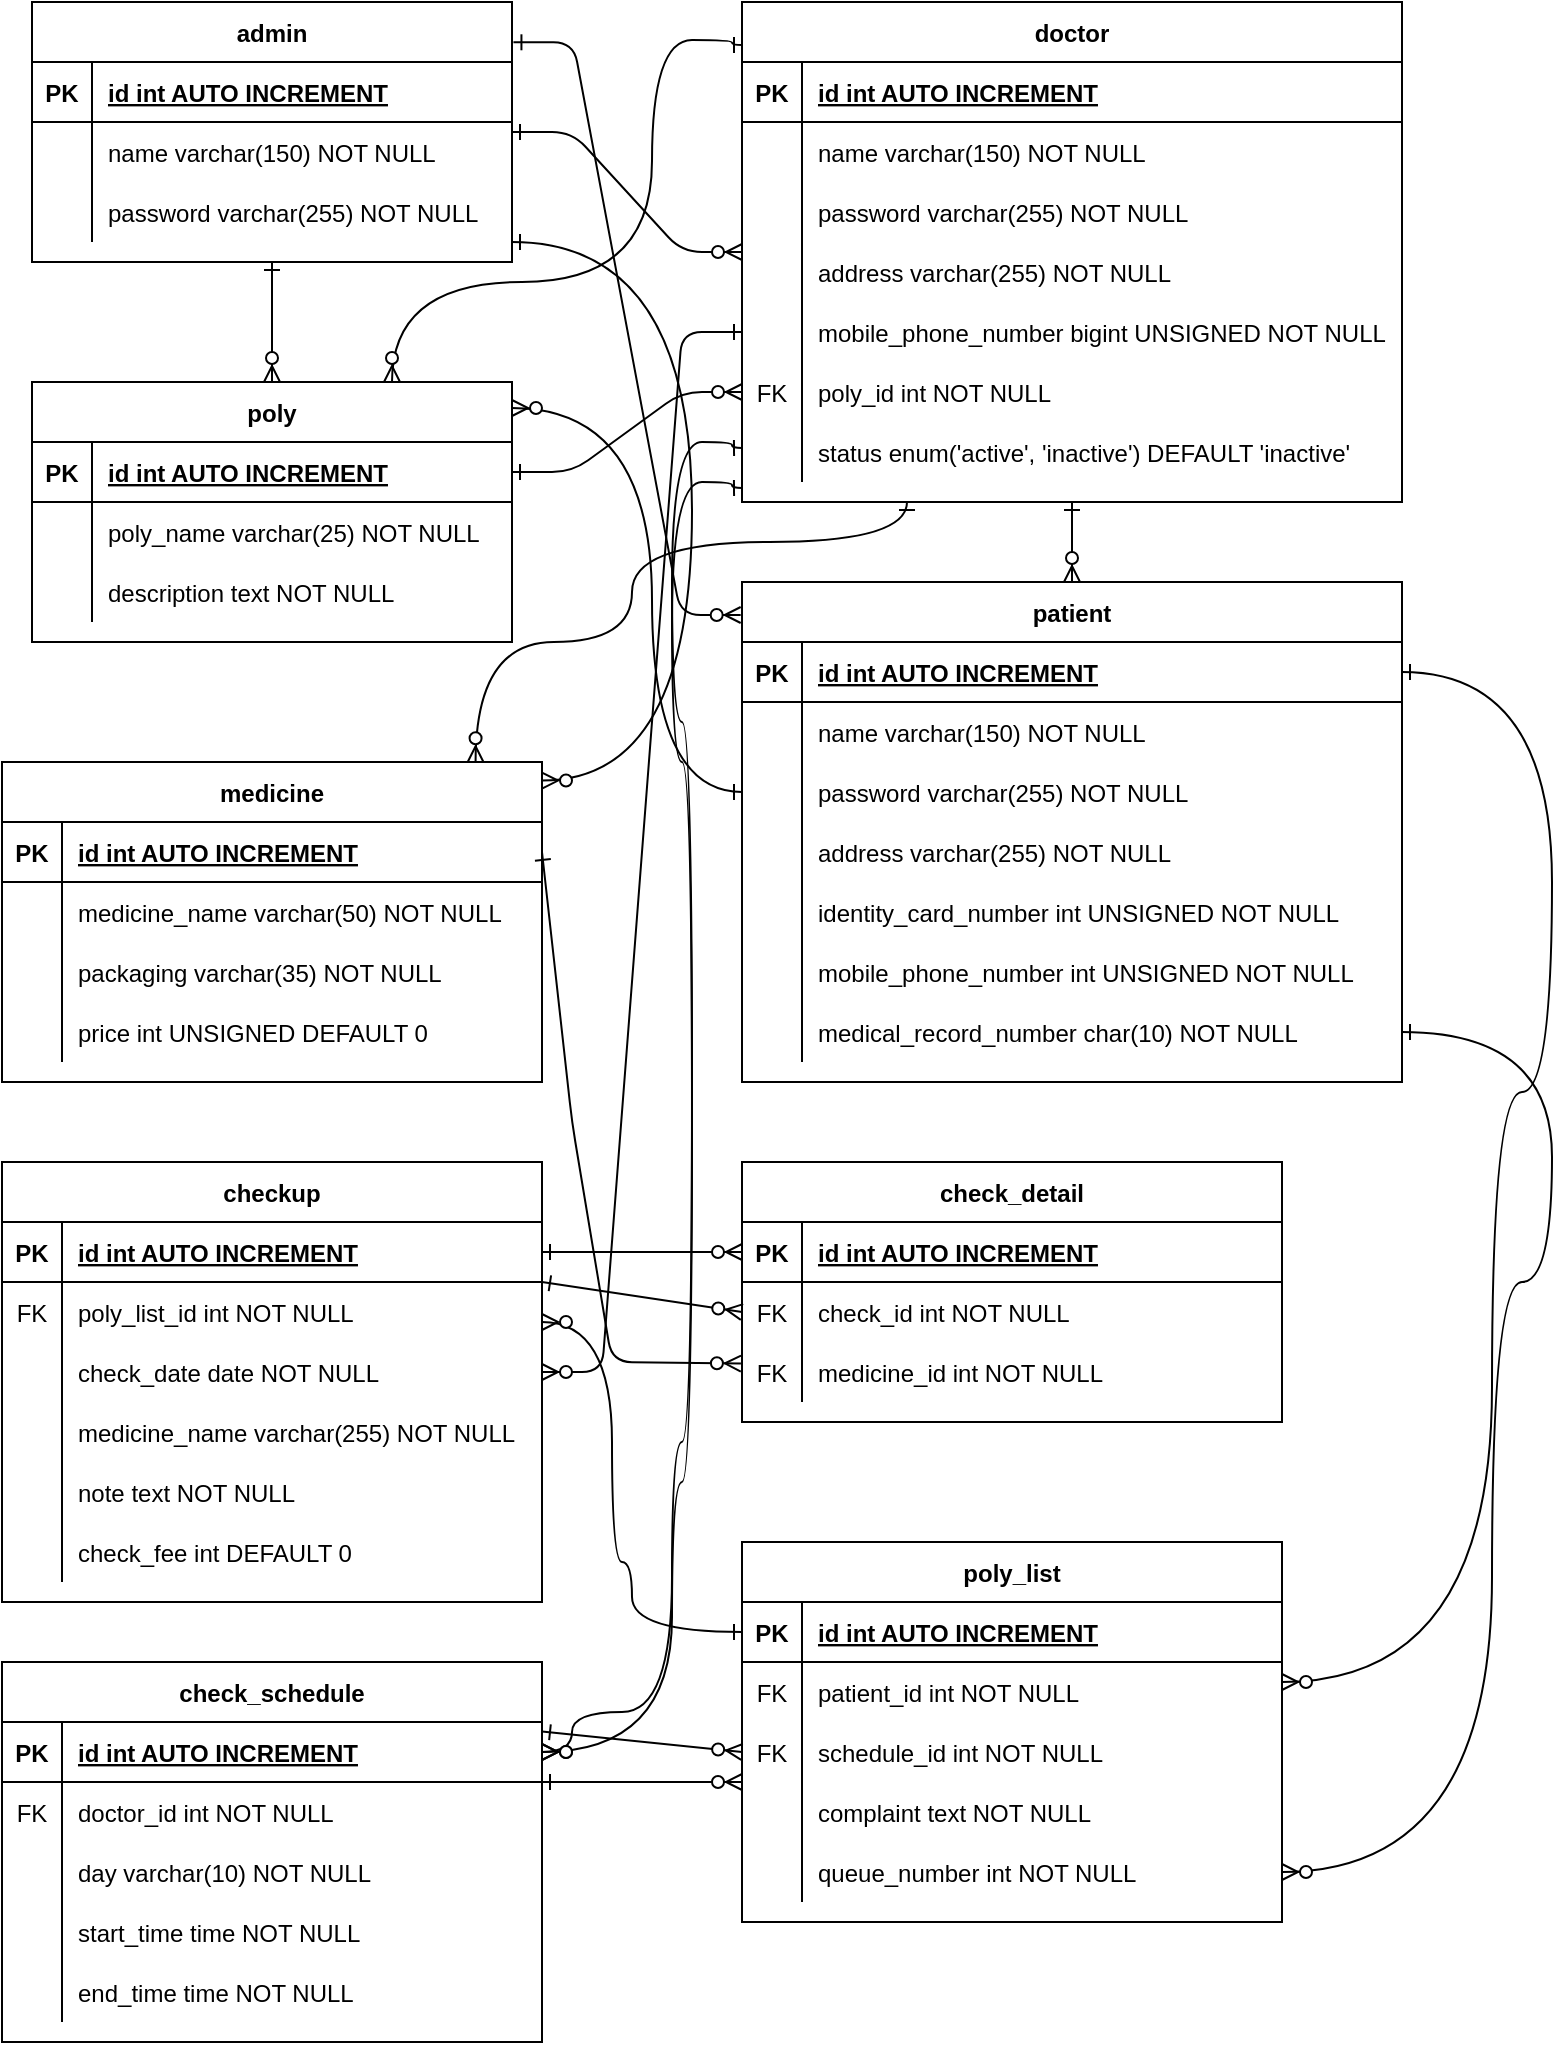 <mxfile version="26.0.4">
  <diagram id="R2lEEEUBdFMjLlhIrx00" name="Page-1">
    <mxGraphModel dx="1050" dy="621" grid="1" gridSize="10" guides="1" tooltips="1" connect="1" arrows="1" fold="1" page="1" pageScale="1" pageWidth="850" pageHeight="1100" math="0" shadow="0" extFonts="Permanent Marker^https://fonts.googleapis.com/css?family=Permanent+Marker">
      <root>
        <mxCell id="0" />
        <mxCell id="1" parent="0" />
        <mxCell id="C-vyLk0tnHw3VtMMgP7b-2" value="doctor" style="shape=table;startSize=30;container=1;collapsible=1;childLayout=tableLayout;fixedRows=1;rowLines=0;fontStyle=1;align=center;resizeLast=1;" parent="1" vertex="1">
          <mxGeometry x="425" y="60" width="330" height="250" as="geometry" />
        </mxCell>
        <mxCell id="C-vyLk0tnHw3VtMMgP7b-3" value="" style="shape=partialRectangle;collapsible=0;dropTarget=0;pointerEvents=0;fillColor=none;points=[[0,0.5],[1,0.5]];portConstraint=eastwest;top=0;left=0;right=0;bottom=1;" parent="C-vyLk0tnHw3VtMMgP7b-2" vertex="1">
          <mxGeometry y="30" width="330" height="30" as="geometry" />
        </mxCell>
        <mxCell id="C-vyLk0tnHw3VtMMgP7b-4" value="PK" style="shape=partialRectangle;overflow=hidden;connectable=0;fillColor=none;top=0;left=0;bottom=0;right=0;fontStyle=1;" parent="C-vyLk0tnHw3VtMMgP7b-3" vertex="1">
          <mxGeometry width="30" height="30" as="geometry">
            <mxRectangle width="30" height="30" as="alternateBounds" />
          </mxGeometry>
        </mxCell>
        <mxCell id="C-vyLk0tnHw3VtMMgP7b-5" value="id int AUTO INCREMENT" style="shape=partialRectangle;overflow=hidden;connectable=0;fillColor=none;top=0;left=0;bottom=0;right=0;align=left;spacingLeft=6;fontStyle=5;" parent="C-vyLk0tnHw3VtMMgP7b-3" vertex="1">
          <mxGeometry x="30" width="300" height="30" as="geometry">
            <mxRectangle width="300" height="30" as="alternateBounds" />
          </mxGeometry>
        </mxCell>
        <mxCell id="C-vyLk0tnHw3VtMMgP7b-6" value="" style="shape=partialRectangle;collapsible=0;dropTarget=0;pointerEvents=0;fillColor=none;points=[[0,0.5],[1,0.5]];portConstraint=eastwest;top=0;left=0;right=0;bottom=0;" parent="C-vyLk0tnHw3VtMMgP7b-2" vertex="1">
          <mxGeometry y="60" width="330" height="30" as="geometry" />
        </mxCell>
        <mxCell id="C-vyLk0tnHw3VtMMgP7b-7" value="" style="shape=partialRectangle;overflow=hidden;connectable=0;fillColor=none;top=0;left=0;bottom=0;right=0;" parent="C-vyLk0tnHw3VtMMgP7b-6" vertex="1">
          <mxGeometry width="30" height="30" as="geometry">
            <mxRectangle width="30" height="30" as="alternateBounds" />
          </mxGeometry>
        </mxCell>
        <mxCell id="C-vyLk0tnHw3VtMMgP7b-8" value="name varchar(150) NOT NULL" style="shape=partialRectangle;overflow=hidden;connectable=0;fillColor=none;top=0;left=0;bottom=0;right=0;align=left;spacingLeft=6;" parent="C-vyLk0tnHw3VtMMgP7b-6" vertex="1">
          <mxGeometry x="30" width="300" height="30" as="geometry">
            <mxRectangle width="300" height="30" as="alternateBounds" />
          </mxGeometry>
        </mxCell>
        <mxCell id="C-vyLk0tnHw3VtMMgP7b-9" value="" style="shape=partialRectangle;collapsible=0;dropTarget=0;pointerEvents=0;fillColor=none;points=[[0,0.5],[1,0.5]];portConstraint=eastwest;top=0;left=0;right=0;bottom=0;" parent="C-vyLk0tnHw3VtMMgP7b-2" vertex="1">
          <mxGeometry y="90" width="330" height="30" as="geometry" />
        </mxCell>
        <mxCell id="C-vyLk0tnHw3VtMMgP7b-10" value="" style="shape=partialRectangle;overflow=hidden;connectable=0;fillColor=none;top=0;left=0;bottom=0;right=0;" parent="C-vyLk0tnHw3VtMMgP7b-9" vertex="1">
          <mxGeometry width="30" height="30" as="geometry">
            <mxRectangle width="30" height="30" as="alternateBounds" />
          </mxGeometry>
        </mxCell>
        <mxCell id="C-vyLk0tnHw3VtMMgP7b-11" value="password varchar(255) NOT NULL" style="shape=partialRectangle;overflow=hidden;connectable=0;fillColor=none;top=0;left=0;bottom=0;right=0;align=left;spacingLeft=6;" parent="C-vyLk0tnHw3VtMMgP7b-9" vertex="1">
          <mxGeometry x="30" width="300" height="30" as="geometry">
            <mxRectangle width="300" height="30" as="alternateBounds" />
          </mxGeometry>
        </mxCell>
        <mxCell id="Nq6TF9S7A2H0FH3AQKrY-31" value="" style="shape=partialRectangle;collapsible=0;dropTarget=0;pointerEvents=0;fillColor=none;points=[[0,0.5],[1,0.5]];portConstraint=eastwest;top=0;left=0;right=0;bottom=0;" parent="C-vyLk0tnHw3VtMMgP7b-2" vertex="1">
          <mxGeometry y="120" width="330" height="30" as="geometry" />
        </mxCell>
        <mxCell id="Nq6TF9S7A2H0FH3AQKrY-32" value="" style="shape=partialRectangle;overflow=hidden;connectable=0;fillColor=none;top=0;left=0;bottom=0;right=0;" parent="Nq6TF9S7A2H0FH3AQKrY-31" vertex="1">
          <mxGeometry width="30" height="30" as="geometry">
            <mxRectangle width="30" height="30" as="alternateBounds" />
          </mxGeometry>
        </mxCell>
        <mxCell id="Nq6TF9S7A2H0FH3AQKrY-33" value="address varchar(255) NOT NULL" style="shape=partialRectangle;overflow=hidden;connectable=0;fillColor=none;top=0;left=0;bottom=0;right=0;align=left;spacingLeft=6;" parent="Nq6TF9S7A2H0FH3AQKrY-31" vertex="1">
          <mxGeometry x="30" width="300" height="30" as="geometry">
            <mxRectangle width="300" height="30" as="alternateBounds" />
          </mxGeometry>
        </mxCell>
        <mxCell id="Nq6TF9S7A2H0FH3AQKrY-34" value="" style="shape=partialRectangle;collapsible=0;dropTarget=0;pointerEvents=0;fillColor=none;points=[[0,0.5],[1,0.5]];portConstraint=eastwest;top=0;left=0;right=0;bottom=0;" parent="C-vyLk0tnHw3VtMMgP7b-2" vertex="1">
          <mxGeometry y="150" width="330" height="30" as="geometry" />
        </mxCell>
        <mxCell id="Nq6TF9S7A2H0FH3AQKrY-35" value="" style="shape=partialRectangle;overflow=hidden;connectable=0;fillColor=none;top=0;left=0;bottom=0;right=0;" parent="Nq6TF9S7A2H0FH3AQKrY-34" vertex="1">
          <mxGeometry width="30" height="30" as="geometry">
            <mxRectangle width="30" height="30" as="alternateBounds" />
          </mxGeometry>
        </mxCell>
        <mxCell id="Nq6TF9S7A2H0FH3AQKrY-36" value="mobile_phone_number bigint UNSIGNED&#x9;NOT NULL" style="shape=partialRectangle;overflow=hidden;connectable=0;fillColor=none;top=0;left=0;bottom=0;right=0;align=left;spacingLeft=6;" parent="Nq6TF9S7A2H0FH3AQKrY-34" vertex="1">
          <mxGeometry x="30" width="300" height="30" as="geometry">
            <mxRectangle width="300" height="30" as="alternateBounds" />
          </mxGeometry>
        </mxCell>
        <mxCell id="Nq6TF9S7A2H0FH3AQKrY-37" value="" style="shape=partialRectangle;collapsible=0;dropTarget=0;pointerEvents=0;fillColor=none;points=[[0,0.5],[1,0.5]];portConstraint=eastwest;top=0;left=0;right=0;bottom=0;" parent="C-vyLk0tnHw3VtMMgP7b-2" vertex="1">
          <mxGeometry y="180" width="330" height="30" as="geometry" />
        </mxCell>
        <mxCell id="Nq6TF9S7A2H0FH3AQKrY-38" value="FK" style="shape=partialRectangle;overflow=hidden;connectable=0;fillColor=none;top=0;left=0;bottom=0;right=0;" parent="Nq6TF9S7A2H0FH3AQKrY-37" vertex="1">
          <mxGeometry width="30" height="30" as="geometry">
            <mxRectangle width="30" height="30" as="alternateBounds" />
          </mxGeometry>
        </mxCell>
        <mxCell id="Nq6TF9S7A2H0FH3AQKrY-39" value="poly_id int NOT NULL" style="shape=partialRectangle;overflow=hidden;connectable=0;fillColor=none;top=0;left=0;bottom=0;right=0;align=left;spacingLeft=6;" parent="Nq6TF9S7A2H0FH3AQKrY-37" vertex="1">
          <mxGeometry x="30" width="300" height="30" as="geometry">
            <mxRectangle width="300" height="30" as="alternateBounds" />
          </mxGeometry>
        </mxCell>
        <mxCell id="TgEnnlh6C-f8zbfhjam5-25" value="" style="shape=partialRectangle;collapsible=0;dropTarget=0;pointerEvents=0;fillColor=none;points=[[0,0.5],[1,0.5]];portConstraint=eastwest;top=0;left=0;right=0;bottom=0;" parent="C-vyLk0tnHw3VtMMgP7b-2" vertex="1">
          <mxGeometry y="210" width="330" height="30" as="geometry" />
        </mxCell>
        <mxCell id="TgEnnlh6C-f8zbfhjam5-26" value="" style="shape=partialRectangle;overflow=hidden;connectable=0;fillColor=none;top=0;left=0;bottom=0;right=0;" parent="TgEnnlh6C-f8zbfhjam5-25" vertex="1">
          <mxGeometry width="30" height="30" as="geometry">
            <mxRectangle width="30" height="30" as="alternateBounds" />
          </mxGeometry>
        </mxCell>
        <mxCell id="TgEnnlh6C-f8zbfhjam5-27" value="status enum(&#39;active&#39;, &#39;inactive&#39;) DEFAULT &#39;inactive&#39;" style="shape=partialRectangle;overflow=hidden;connectable=0;fillColor=none;top=0;left=0;bottom=0;right=0;align=left;spacingLeft=6;" parent="TgEnnlh6C-f8zbfhjam5-25" vertex="1">
          <mxGeometry x="30" width="300" height="30" as="geometry">
            <mxRectangle width="300" height="30" as="alternateBounds" />
          </mxGeometry>
        </mxCell>
        <mxCell id="C-vyLk0tnHw3VtMMgP7b-13" value="patient" style="shape=table;startSize=30;container=1;collapsible=1;childLayout=tableLayout;fixedRows=1;rowLines=0;fontStyle=1;align=center;resizeLast=1;" parent="1" vertex="1">
          <mxGeometry x="425" y="350" width="330" height="250" as="geometry" />
        </mxCell>
        <mxCell id="C-vyLk0tnHw3VtMMgP7b-14" value="" style="shape=partialRectangle;collapsible=0;dropTarget=0;pointerEvents=0;fillColor=none;points=[[0,0.5],[1,0.5]];portConstraint=eastwest;top=0;left=0;right=0;bottom=1;" parent="C-vyLk0tnHw3VtMMgP7b-13" vertex="1">
          <mxGeometry y="30" width="330" height="30" as="geometry" />
        </mxCell>
        <mxCell id="C-vyLk0tnHw3VtMMgP7b-15" value="PK" style="shape=partialRectangle;overflow=hidden;connectable=0;fillColor=none;top=0;left=0;bottom=0;right=0;fontStyle=1;" parent="C-vyLk0tnHw3VtMMgP7b-14" vertex="1">
          <mxGeometry width="30" height="30" as="geometry">
            <mxRectangle width="30" height="30" as="alternateBounds" />
          </mxGeometry>
        </mxCell>
        <mxCell id="C-vyLk0tnHw3VtMMgP7b-16" value="id int AUTO INCREMENT" style="shape=partialRectangle;overflow=hidden;connectable=0;fillColor=none;top=0;left=0;bottom=0;right=0;align=left;spacingLeft=6;fontStyle=5;" parent="C-vyLk0tnHw3VtMMgP7b-14" vertex="1">
          <mxGeometry x="30" width="300" height="30" as="geometry">
            <mxRectangle width="300" height="30" as="alternateBounds" />
          </mxGeometry>
        </mxCell>
        <mxCell id="C-vyLk0tnHw3VtMMgP7b-17" value="" style="shape=partialRectangle;collapsible=0;dropTarget=0;pointerEvents=0;fillColor=none;points=[[0,0.5],[1,0.5]];portConstraint=eastwest;top=0;left=0;right=0;bottom=0;" parent="C-vyLk0tnHw3VtMMgP7b-13" vertex="1">
          <mxGeometry y="60" width="330" height="30" as="geometry" />
        </mxCell>
        <mxCell id="C-vyLk0tnHw3VtMMgP7b-18" value="" style="shape=partialRectangle;overflow=hidden;connectable=0;fillColor=none;top=0;left=0;bottom=0;right=0;" parent="C-vyLk0tnHw3VtMMgP7b-17" vertex="1">
          <mxGeometry width="30" height="30" as="geometry">
            <mxRectangle width="30" height="30" as="alternateBounds" />
          </mxGeometry>
        </mxCell>
        <mxCell id="C-vyLk0tnHw3VtMMgP7b-19" value="name varchar(150) NOT NULL" style="shape=partialRectangle;overflow=hidden;connectable=0;fillColor=none;top=0;left=0;bottom=0;right=0;align=left;spacingLeft=6;" parent="C-vyLk0tnHw3VtMMgP7b-17" vertex="1">
          <mxGeometry x="30" width="300" height="30" as="geometry">
            <mxRectangle width="300" height="30" as="alternateBounds" />
          </mxGeometry>
        </mxCell>
        <mxCell id="C-vyLk0tnHw3VtMMgP7b-20" value="" style="shape=partialRectangle;collapsible=0;dropTarget=0;pointerEvents=0;fillColor=none;points=[[0,0.5],[1,0.5]];portConstraint=eastwest;top=0;left=0;right=0;bottom=0;" parent="C-vyLk0tnHw3VtMMgP7b-13" vertex="1">
          <mxGeometry y="90" width="330" height="30" as="geometry" />
        </mxCell>
        <mxCell id="C-vyLk0tnHw3VtMMgP7b-21" value="" style="shape=partialRectangle;overflow=hidden;connectable=0;fillColor=none;top=0;left=0;bottom=0;right=0;" parent="C-vyLk0tnHw3VtMMgP7b-20" vertex="1">
          <mxGeometry width="30" height="30" as="geometry">
            <mxRectangle width="30" height="30" as="alternateBounds" />
          </mxGeometry>
        </mxCell>
        <mxCell id="C-vyLk0tnHw3VtMMgP7b-22" value="password varchar(255) NOT NULL" style="shape=partialRectangle;overflow=hidden;connectable=0;fillColor=none;top=0;left=0;bottom=0;right=0;align=left;spacingLeft=6;" parent="C-vyLk0tnHw3VtMMgP7b-20" vertex="1">
          <mxGeometry x="30" width="300" height="30" as="geometry">
            <mxRectangle width="300" height="30" as="alternateBounds" />
          </mxGeometry>
        </mxCell>
        <mxCell id="Nq6TF9S7A2H0FH3AQKrY-40" value="" style="shape=partialRectangle;collapsible=0;dropTarget=0;pointerEvents=0;fillColor=none;points=[[0,0.5],[1,0.5]];portConstraint=eastwest;top=0;left=0;right=0;bottom=0;" parent="C-vyLk0tnHw3VtMMgP7b-13" vertex="1">
          <mxGeometry y="120" width="330" height="30" as="geometry" />
        </mxCell>
        <mxCell id="Nq6TF9S7A2H0FH3AQKrY-41" value="" style="shape=partialRectangle;overflow=hidden;connectable=0;fillColor=none;top=0;left=0;bottom=0;right=0;" parent="Nq6TF9S7A2H0FH3AQKrY-40" vertex="1">
          <mxGeometry width="30" height="30" as="geometry">
            <mxRectangle width="30" height="30" as="alternateBounds" />
          </mxGeometry>
        </mxCell>
        <mxCell id="Nq6TF9S7A2H0FH3AQKrY-42" value="address varchar(255) NOT NULL" style="shape=partialRectangle;overflow=hidden;connectable=0;fillColor=none;top=0;left=0;bottom=0;right=0;align=left;spacingLeft=6;" parent="Nq6TF9S7A2H0FH3AQKrY-40" vertex="1">
          <mxGeometry x="30" width="300" height="30" as="geometry">
            <mxRectangle width="300" height="30" as="alternateBounds" />
          </mxGeometry>
        </mxCell>
        <mxCell id="Nq6TF9S7A2H0FH3AQKrY-43" value="" style="shape=partialRectangle;collapsible=0;dropTarget=0;pointerEvents=0;fillColor=none;points=[[0,0.5],[1,0.5]];portConstraint=eastwest;top=0;left=0;right=0;bottom=0;" parent="C-vyLk0tnHw3VtMMgP7b-13" vertex="1">
          <mxGeometry y="150" width="330" height="30" as="geometry" />
        </mxCell>
        <mxCell id="Nq6TF9S7A2H0FH3AQKrY-44" value="" style="shape=partialRectangle;overflow=hidden;connectable=0;fillColor=none;top=0;left=0;bottom=0;right=0;" parent="Nq6TF9S7A2H0FH3AQKrY-43" vertex="1">
          <mxGeometry width="30" height="30" as="geometry">
            <mxRectangle width="30" height="30" as="alternateBounds" />
          </mxGeometry>
        </mxCell>
        <mxCell id="Nq6TF9S7A2H0FH3AQKrY-45" value="identity_card_number&#x9;int UNSIGNED NOT NULL" style="shape=partialRectangle;overflow=hidden;connectable=0;fillColor=none;top=0;left=0;bottom=0;right=0;align=left;spacingLeft=6;" parent="Nq6TF9S7A2H0FH3AQKrY-43" vertex="1">
          <mxGeometry x="30" width="300" height="30" as="geometry">
            <mxRectangle width="300" height="30" as="alternateBounds" />
          </mxGeometry>
        </mxCell>
        <mxCell id="Nq6TF9S7A2H0FH3AQKrY-46" value="" style="shape=partialRectangle;collapsible=0;dropTarget=0;pointerEvents=0;fillColor=none;points=[[0,0.5],[1,0.5]];portConstraint=eastwest;top=0;left=0;right=0;bottom=0;" parent="C-vyLk0tnHw3VtMMgP7b-13" vertex="1">
          <mxGeometry y="180" width="330" height="30" as="geometry" />
        </mxCell>
        <mxCell id="Nq6TF9S7A2H0FH3AQKrY-47" value="" style="shape=partialRectangle;overflow=hidden;connectable=0;fillColor=none;top=0;left=0;bottom=0;right=0;" parent="Nq6TF9S7A2H0FH3AQKrY-46" vertex="1">
          <mxGeometry width="30" height="30" as="geometry">
            <mxRectangle width="30" height="30" as="alternateBounds" />
          </mxGeometry>
        </mxCell>
        <mxCell id="Nq6TF9S7A2H0FH3AQKrY-48" value="mobile_phone_number int UNSIGNED NOT NULL" style="shape=partialRectangle;overflow=hidden;connectable=0;fillColor=none;top=0;left=0;bottom=0;right=0;align=left;spacingLeft=6;" parent="Nq6TF9S7A2H0FH3AQKrY-46" vertex="1">
          <mxGeometry x="30" width="300" height="30" as="geometry">
            <mxRectangle width="300" height="30" as="alternateBounds" />
          </mxGeometry>
        </mxCell>
        <mxCell id="Nq6TF9S7A2H0FH3AQKrY-49" value="" style="shape=partialRectangle;collapsible=0;dropTarget=0;pointerEvents=0;fillColor=none;points=[[0,0.5],[1,0.5]];portConstraint=eastwest;top=0;left=0;right=0;bottom=0;" parent="C-vyLk0tnHw3VtMMgP7b-13" vertex="1">
          <mxGeometry y="210" width="330" height="30" as="geometry" />
        </mxCell>
        <mxCell id="Nq6TF9S7A2H0FH3AQKrY-50" value="" style="shape=partialRectangle;overflow=hidden;connectable=0;fillColor=none;top=0;left=0;bottom=0;right=0;" parent="Nq6TF9S7A2H0FH3AQKrY-49" vertex="1">
          <mxGeometry width="30" height="30" as="geometry">
            <mxRectangle width="30" height="30" as="alternateBounds" />
          </mxGeometry>
        </mxCell>
        <mxCell id="Nq6TF9S7A2H0FH3AQKrY-51" value="medical_record_number&#x9;char(10) NOT NULL" style="shape=partialRectangle;overflow=hidden;connectable=0;fillColor=none;top=0;left=0;bottom=0;right=0;align=left;spacingLeft=6;" parent="Nq6TF9S7A2H0FH3AQKrY-49" vertex="1">
          <mxGeometry x="30" width="300" height="30" as="geometry">
            <mxRectangle width="300" height="30" as="alternateBounds" />
          </mxGeometry>
        </mxCell>
        <mxCell id="C-vyLk0tnHw3VtMMgP7b-23" value="admin" style="shape=table;startSize=30;container=1;collapsible=1;childLayout=tableLayout;fixedRows=1;rowLines=0;fontStyle=1;align=center;resizeLast=1;" parent="1" vertex="1">
          <mxGeometry x="70" y="60" width="240" height="130" as="geometry">
            <mxRectangle x="120" y="120" width="70" height="30" as="alternateBounds" />
          </mxGeometry>
        </mxCell>
        <mxCell id="C-vyLk0tnHw3VtMMgP7b-24" value="" style="shape=partialRectangle;collapsible=0;dropTarget=0;pointerEvents=0;fillColor=none;points=[[0,0.5],[1,0.5]];portConstraint=eastwest;top=0;left=0;right=0;bottom=1;" parent="C-vyLk0tnHw3VtMMgP7b-23" vertex="1">
          <mxGeometry y="30" width="240" height="30" as="geometry" />
        </mxCell>
        <mxCell id="C-vyLk0tnHw3VtMMgP7b-25" value="PK" style="shape=partialRectangle;overflow=hidden;connectable=0;fillColor=none;top=0;left=0;bottom=0;right=0;fontStyle=1;" parent="C-vyLk0tnHw3VtMMgP7b-24" vertex="1">
          <mxGeometry width="30" height="30" as="geometry">
            <mxRectangle width="30" height="30" as="alternateBounds" />
          </mxGeometry>
        </mxCell>
        <mxCell id="C-vyLk0tnHw3VtMMgP7b-26" value="id int AUTO INCREMENT" style="shape=partialRectangle;overflow=hidden;connectable=0;fillColor=none;top=0;left=0;bottom=0;right=0;align=left;spacingLeft=6;fontStyle=5;" parent="C-vyLk0tnHw3VtMMgP7b-24" vertex="1">
          <mxGeometry x="30" width="210" height="30" as="geometry">
            <mxRectangle width="210" height="30" as="alternateBounds" />
          </mxGeometry>
        </mxCell>
        <mxCell id="C-vyLk0tnHw3VtMMgP7b-27" value="" style="shape=partialRectangle;collapsible=0;dropTarget=0;pointerEvents=0;fillColor=none;points=[[0,0.5],[1,0.5]];portConstraint=eastwest;top=0;left=0;right=0;bottom=0;" parent="C-vyLk0tnHw3VtMMgP7b-23" vertex="1">
          <mxGeometry y="60" width="240" height="30" as="geometry" />
        </mxCell>
        <mxCell id="C-vyLk0tnHw3VtMMgP7b-28" value="" style="shape=partialRectangle;overflow=hidden;connectable=0;fillColor=none;top=0;left=0;bottom=0;right=0;" parent="C-vyLk0tnHw3VtMMgP7b-27" vertex="1">
          <mxGeometry width="30" height="30" as="geometry">
            <mxRectangle width="30" height="30" as="alternateBounds" />
          </mxGeometry>
        </mxCell>
        <mxCell id="C-vyLk0tnHw3VtMMgP7b-29" value="name varchar(150) NOT NULL" style="shape=partialRectangle;overflow=hidden;connectable=0;fillColor=none;top=0;left=0;bottom=0;right=0;align=left;spacingLeft=6;" parent="C-vyLk0tnHw3VtMMgP7b-27" vertex="1">
          <mxGeometry x="30" width="210" height="30" as="geometry">
            <mxRectangle width="210" height="30" as="alternateBounds" />
          </mxGeometry>
        </mxCell>
        <mxCell id="Nq6TF9S7A2H0FH3AQKrY-28" value="" style="shape=partialRectangle;collapsible=0;dropTarget=0;pointerEvents=0;fillColor=none;points=[[0,0.5],[1,0.5]];portConstraint=eastwest;top=0;left=0;right=0;bottom=0;" parent="C-vyLk0tnHw3VtMMgP7b-23" vertex="1">
          <mxGeometry y="90" width="240" height="30" as="geometry" />
        </mxCell>
        <mxCell id="Nq6TF9S7A2H0FH3AQKrY-29" value="" style="shape=partialRectangle;overflow=hidden;connectable=0;fillColor=none;top=0;left=0;bottom=0;right=0;" parent="Nq6TF9S7A2H0FH3AQKrY-28" vertex="1">
          <mxGeometry width="30" height="30" as="geometry">
            <mxRectangle width="30" height="30" as="alternateBounds" />
          </mxGeometry>
        </mxCell>
        <mxCell id="Nq6TF9S7A2H0FH3AQKrY-30" value="password varchar(255) NOT NULL" style="shape=partialRectangle;overflow=hidden;connectable=0;fillColor=none;top=0;left=0;bottom=0;right=0;align=left;spacingLeft=6;" parent="Nq6TF9S7A2H0FH3AQKrY-28" vertex="1">
          <mxGeometry x="30" width="210" height="30" as="geometry">
            <mxRectangle width="210" height="30" as="alternateBounds" />
          </mxGeometry>
        </mxCell>
        <mxCell id="Nq6TF9S7A2H0FH3AQKrY-52" value="poly" style="shape=table;startSize=30;container=1;collapsible=1;childLayout=tableLayout;fixedRows=1;rowLines=0;fontStyle=1;align=center;resizeLast=1;" parent="1" vertex="1">
          <mxGeometry x="70" y="250" width="240" height="130" as="geometry">
            <mxRectangle x="120" y="120" width="70" height="30" as="alternateBounds" />
          </mxGeometry>
        </mxCell>
        <mxCell id="Nq6TF9S7A2H0FH3AQKrY-53" value="" style="shape=partialRectangle;collapsible=0;dropTarget=0;pointerEvents=0;fillColor=none;points=[[0,0.5],[1,0.5]];portConstraint=eastwest;top=0;left=0;right=0;bottom=1;" parent="Nq6TF9S7A2H0FH3AQKrY-52" vertex="1">
          <mxGeometry y="30" width="240" height="30" as="geometry" />
        </mxCell>
        <mxCell id="Nq6TF9S7A2H0FH3AQKrY-54" value="PK" style="shape=partialRectangle;overflow=hidden;connectable=0;fillColor=none;top=0;left=0;bottom=0;right=0;fontStyle=1;" parent="Nq6TF9S7A2H0FH3AQKrY-53" vertex="1">
          <mxGeometry width="30" height="30" as="geometry">
            <mxRectangle width="30" height="30" as="alternateBounds" />
          </mxGeometry>
        </mxCell>
        <mxCell id="Nq6TF9S7A2H0FH3AQKrY-55" value="id int AUTO INCREMENT" style="shape=partialRectangle;overflow=hidden;connectable=0;fillColor=none;top=0;left=0;bottom=0;right=0;align=left;spacingLeft=6;fontStyle=5;" parent="Nq6TF9S7A2H0FH3AQKrY-53" vertex="1">
          <mxGeometry x="30" width="210" height="30" as="geometry">
            <mxRectangle width="210" height="30" as="alternateBounds" />
          </mxGeometry>
        </mxCell>
        <mxCell id="Nq6TF9S7A2H0FH3AQKrY-56" value="" style="shape=partialRectangle;collapsible=0;dropTarget=0;pointerEvents=0;fillColor=none;points=[[0,0.5],[1,0.5]];portConstraint=eastwest;top=0;left=0;right=0;bottom=0;" parent="Nq6TF9S7A2H0FH3AQKrY-52" vertex="1">
          <mxGeometry y="60" width="240" height="30" as="geometry" />
        </mxCell>
        <mxCell id="Nq6TF9S7A2H0FH3AQKrY-57" value="" style="shape=partialRectangle;overflow=hidden;connectable=0;fillColor=none;top=0;left=0;bottom=0;right=0;" parent="Nq6TF9S7A2H0FH3AQKrY-56" vertex="1">
          <mxGeometry width="30" height="30" as="geometry">
            <mxRectangle width="30" height="30" as="alternateBounds" />
          </mxGeometry>
        </mxCell>
        <mxCell id="Nq6TF9S7A2H0FH3AQKrY-58" value="poly_name varchar(25) NOT NULL" style="shape=partialRectangle;overflow=hidden;connectable=0;fillColor=none;top=0;left=0;bottom=0;right=0;align=left;spacingLeft=6;" parent="Nq6TF9S7A2H0FH3AQKrY-56" vertex="1">
          <mxGeometry x="30" width="210" height="30" as="geometry">
            <mxRectangle width="210" height="30" as="alternateBounds" />
          </mxGeometry>
        </mxCell>
        <mxCell id="Nq6TF9S7A2H0FH3AQKrY-59" value="" style="shape=partialRectangle;collapsible=0;dropTarget=0;pointerEvents=0;fillColor=none;points=[[0,0.5],[1,0.5]];portConstraint=eastwest;top=0;left=0;right=0;bottom=0;" parent="Nq6TF9S7A2H0FH3AQKrY-52" vertex="1">
          <mxGeometry y="90" width="240" height="30" as="geometry" />
        </mxCell>
        <mxCell id="Nq6TF9S7A2H0FH3AQKrY-60" value="" style="shape=partialRectangle;overflow=hidden;connectable=0;fillColor=none;top=0;left=0;bottom=0;right=0;" parent="Nq6TF9S7A2H0FH3AQKrY-59" vertex="1">
          <mxGeometry width="30" height="30" as="geometry">
            <mxRectangle width="30" height="30" as="alternateBounds" />
          </mxGeometry>
        </mxCell>
        <mxCell id="Nq6TF9S7A2H0FH3AQKrY-61" value="description text NOT NULL" style="shape=partialRectangle;overflow=hidden;connectable=0;fillColor=none;top=0;left=0;bottom=0;right=0;align=left;spacingLeft=6;" parent="Nq6TF9S7A2H0FH3AQKrY-59" vertex="1">
          <mxGeometry x="30" width="210" height="30" as="geometry">
            <mxRectangle width="210" height="30" as="alternateBounds" />
          </mxGeometry>
        </mxCell>
        <mxCell id="Nq6TF9S7A2H0FH3AQKrY-62" value="medicine" style="shape=table;startSize=30;container=1;collapsible=1;childLayout=tableLayout;fixedRows=1;rowLines=0;fontStyle=1;align=center;resizeLast=1;" parent="1" vertex="1">
          <mxGeometry x="55" y="440" width="270" height="160" as="geometry">
            <mxRectangle x="120" y="120" width="70" height="30" as="alternateBounds" />
          </mxGeometry>
        </mxCell>
        <mxCell id="Nq6TF9S7A2H0FH3AQKrY-63" value="" style="shape=partialRectangle;collapsible=0;dropTarget=0;pointerEvents=0;fillColor=none;points=[[0,0.5],[1,0.5]];portConstraint=eastwest;top=0;left=0;right=0;bottom=1;" parent="Nq6TF9S7A2H0FH3AQKrY-62" vertex="1">
          <mxGeometry y="30" width="270" height="30" as="geometry" />
        </mxCell>
        <mxCell id="Nq6TF9S7A2H0FH3AQKrY-64" value="PK" style="shape=partialRectangle;overflow=hidden;connectable=0;fillColor=none;top=0;left=0;bottom=0;right=0;fontStyle=1;" parent="Nq6TF9S7A2H0FH3AQKrY-63" vertex="1">
          <mxGeometry width="30" height="30" as="geometry">
            <mxRectangle width="30" height="30" as="alternateBounds" />
          </mxGeometry>
        </mxCell>
        <mxCell id="Nq6TF9S7A2H0FH3AQKrY-65" value="id int AUTO INCREMENT" style="shape=partialRectangle;overflow=hidden;connectable=0;fillColor=none;top=0;left=0;bottom=0;right=0;align=left;spacingLeft=6;fontStyle=5;" parent="Nq6TF9S7A2H0FH3AQKrY-63" vertex="1">
          <mxGeometry x="30" width="240" height="30" as="geometry">
            <mxRectangle width="240" height="30" as="alternateBounds" />
          </mxGeometry>
        </mxCell>
        <mxCell id="Nq6TF9S7A2H0FH3AQKrY-66" value="" style="shape=partialRectangle;collapsible=0;dropTarget=0;pointerEvents=0;fillColor=none;points=[[0,0.5],[1,0.5]];portConstraint=eastwest;top=0;left=0;right=0;bottom=0;" parent="Nq6TF9S7A2H0FH3AQKrY-62" vertex="1">
          <mxGeometry y="60" width="270" height="30" as="geometry" />
        </mxCell>
        <mxCell id="Nq6TF9S7A2H0FH3AQKrY-67" value="" style="shape=partialRectangle;overflow=hidden;connectable=0;fillColor=none;top=0;left=0;bottom=0;right=0;" parent="Nq6TF9S7A2H0FH3AQKrY-66" vertex="1">
          <mxGeometry width="30" height="30" as="geometry">
            <mxRectangle width="30" height="30" as="alternateBounds" />
          </mxGeometry>
        </mxCell>
        <mxCell id="Nq6TF9S7A2H0FH3AQKrY-68" value="medicine_name varchar(50) NOT NULL" style="shape=partialRectangle;overflow=hidden;connectable=0;fillColor=none;top=0;left=0;bottom=0;right=0;align=left;spacingLeft=6;" parent="Nq6TF9S7A2H0FH3AQKrY-66" vertex="1">
          <mxGeometry x="30" width="240" height="30" as="geometry">
            <mxRectangle width="240" height="30" as="alternateBounds" />
          </mxGeometry>
        </mxCell>
        <mxCell id="Nq6TF9S7A2H0FH3AQKrY-69" value="" style="shape=partialRectangle;collapsible=0;dropTarget=0;pointerEvents=0;fillColor=none;points=[[0,0.5],[1,0.5]];portConstraint=eastwest;top=0;left=0;right=0;bottom=0;" parent="Nq6TF9S7A2H0FH3AQKrY-62" vertex="1">
          <mxGeometry y="90" width="270" height="30" as="geometry" />
        </mxCell>
        <mxCell id="Nq6TF9S7A2H0FH3AQKrY-70" value="" style="shape=partialRectangle;overflow=hidden;connectable=0;fillColor=none;top=0;left=0;bottom=0;right=0;" parent="Nq6TF9S7A2H0FH3AQKrY-69" vertex="1">
          <mxGeometry width="30" height="30" as="geometry">
            <mxRectangle width="30" height="30" as="alternateBounds" />
          </mxGeometry>
        </mxCell>
        <mxCell id="Nq6TF9S7A2H0FH3AQKrY-71" value="packaging varchar(35) NOT NULL" style="shape=partialRectangle;overflow=hidden;connectable=0;fillColor=none;top=0;left=0;bottom=0;right=0;align=left;spacingLeft=6;" parent="Nq6TF9S7A2H0FH3AQKrY-69" vertex="1">
          <mxGeometry x="30" width="240" height="30" as="geometry">
            <mxRectangle width="240" height="30" as="alternateBounds" />
          </mxGeometry>
        </mxCell>
        <mxCell id="Nq6TF9S7A2H0FH3AQKrY-72" value="" style="shape=partialRectangle;collapsible=0;dropTarget=0;pointerEvents=0;fillColor=none;points=[[0,0.5],[1,0.5]];portConstraint=eastwest;top=0;left=0;right=0;bottom=0;" parent="Nq6TF9S7A2H0FH3AQKrY-62" vertex="1">
          <mxGeometry y="120" width="270" height="30" as="geometry" />
        </mxCell>
        <mxCell id="Nq6TF9S7A2H0FH3AQKrY-73" value="" style="shape=partialRectangle;overflow=hidden;connectable=0;fillColor=none;top=0;left=0;bottom=0;right=0;" parent="Nq6TF9S7A2H0FH3AQKrY-72" vertex="1">
          <mxGeometry width="30" height="30" as="geometry">
            <mxRectangle width="30" height="30" as="alternateBounds" />
          </mxGeometry>
        </mxCell>
        <mxCell id="Nq6TF9S7A2H0FH3AQKrY-74" value="price int UNSIGNED DEFAULT 0" style="shape=partialRectangle;overflow=hidden;connectable=0;fillColor=none;top=0;left=0;bottom=0;right=0;align=left;spacingLeft=6;" parent="Nq6TF9S7A2H0FH3AQKrY-72" vertex="1">
          <mxGeometry x="30" width="240" height="30" as="geometry">
            <mxRectangle width="240" height="30" as="alternateBounds" />
          </mxGeometry>
        </mxCell>
        <mxCell id="iOp4RamqJY2cgTqRIJaH-15" value="" style="edgeStyle=entityRelationEdgeStyle;endArrow=ERzeroToMany;startArrow=ERone;endFill=1;startFill=0;exitX=1;exitY=0.5;exitDx=0;exitDy=0;entryX=0;entryY=0.5;entryDx=0;entryDy=0;" parent="1" source="Nq6TF9S7A2H0FH3AQKrY-53" target="Nq6TF9S7A2H0FH3AQKrY-37" edge="1">
          <mxGeometry width="100" height="100" relative="1" as="geometry">
            <mxPoint x="350" y="340" as="sourcePoint" />
            <mxPoint x="465" y="300" as="targetPoint" />
          </mxGeometry>
        </mxCell>
        <mxCell id="iOp4RamqJY2cgTqRIJaH-35" value="" style="edgeStyle=entityRelationEdgeStyle;endArrow=ERzeroToMany;startArrow=ERone;endFill=1;startFill=0;" parent="1" source="C-vyLk0tnHw3VtMMgP7b-23" target="C-vyLk0tnHw3VtMMgP7b-2" edge="1">
          <mxGeometry width="100" height="100" relative="1" as="geometry">
            <mxPoint x="325" y="60" as="sourcePoint" />
            <mxPoint x="440" y="20" as="targetPoint" />
          </mxGeometry>
        </mxCell>
        <mxCell id="iOp4RamqJY2cgTqRIJaH-36" value="" style="endArrow=ERzeroToMany;startArrow=ERone;endFill=1;startFill=0;exitX=0.5;exitY=1;exitDx=0;exitDy=0;entryX=0.5;entryY=0;entryDx=0;entryDy=0;" parent="1" source="C-vyLk0tnHw3VtMMgP7b-2" target="C-vyLk0tnHw3VtMMgP7b-13" edge="1">
          <mxGeometry width="100" height="100" relative="1" as="geometry">
            <mxPoint x="590" y="335" as="sourcePoint" />
            <mxPoint x="590" y="310" as="targetPoint" />
          </mxGeometry>
        </mxCell>
        <mxCell id="iOp4RamqJY2cgTqRIJaH-37" value="" style="endArrow=ERzeroToMany;startArrow=ERone;endFill=1;startFill=0;exitX=0.5;exitY=1;exitDx=0;exitDy=0;entryX=0.5;entryY=0;entryDx=0;entryDy=0;" parent="1" source="C-vyLk0tnHw3VtMMgP7b-23" target="Nq6TF9S7A2H0FH3AQKrY-52" edge="1">
          <mxGeometry width="100" height="100" relative="1" as="geometry">
            <mxPoint x="240.0" y="200" as="sourcePoint" />
            <mxPoint x="240.0" y="270" as="targetPoint" />
          </mxGeometry>
        </mxCell>
        <mxCell id="iOp4RamqJY2cgTqRIJaH-38" value="" style="edgeStyle=entityRelationEdgeStyle;endArrow=ERzeroToMany;startArrow=ERone;endFill=1;startFill=0;exitX=1.003;exitY=0.155;exitDx=0;exitDy=0;exitPerimeter=0;entryX=-0.002;entryY=0.066;entryDx=0;entryDy=0;entryPerimeter=0;" parent="1" source="C-vyLk0tnHw3VtMMgP7b-23" target="C-vyLk0tnHw3VtMMgP7b-13" edge="1">
          <mxGeometry width="100" height="100" relative="1" as="geometry">
            <mxPoint x="320" y="80" as="sourcePoint" />
            <mxPoint x="420" y="363" as="targetPoint" />
          </mxGeometry>
        </mxCell>
        <mxCell id="iOp4RamqJY2cgTqRIJaH-41" value="" style="edgeStyle=orthogonalEdgeStyle;endArrow=ERzeroToMany;startArrow=ERone;endFill=1;startFill=0;exitX=1;exitY=0.5;exitDx=0;exitDy=0;curved=1;entryX=1;entryY=0.058;entryDx=0;entryDy=0;entryPerimeter=0;" parent="1" target="Nq6TF9S7A2H0FH3AQKrY-62" edge="1">
          <mxGeometry width="100" height="100" relative="1" as="geometry">
            <mxPoint x="310" y="179.99" as="sourcePoint" />
            <mxPoint x="340" y="450" as="targetPoint" />
            <Array as="points">
              <mxPoint x="400" y="180" />
              <mxPoint x="400" y="449" />
            </Array>
          </mxGeometry>
        </mxCell>
        <mxCell id="iOp4RamqJY2cgTqRIJaH-42" value="" style="endArrow=ERzeroToMany;startArrow=ERone;endFill=1;startFill=0;exitX=0;exitY=0.5;exitDx=0;exitDy=0;edgeStyle=orthogonalEdgeStyle;curved=1;" parent="1" source="C-vyLk0tnHw3VtMMgP7b-20" target="Nq6TF9S7A2H0FH3AQKrY-52" edge="1">
          <mxGeometry width="100" height="100" relative="1" as="geometry">
            <mxPoint x="340" y="334" as="sourcePoint" />
            <mxPoint x="350" y="330" as="targetPoint" />
            <Array as="points">
              <mxPoint x="380" y="455" />
              <mxPoint x="380" y="263" />
            </Array>
          </mxGeometry>
        </mxCell>
        <mxCell id="iOp4RamqJY2cgTqRIJaH-43" value="" style="edgeStyle=orthogonalEdgeStyle;endArrow=ERzeroToMany;startArrow=ERone;endFill=1;startFill=0;curved=1;exitX=0;exitY=0.086;exitDx=0;exitDy=0;exitPerimeter=0;" parent="1" source="C-vyLk0tnHw3VtMMgP7b-2" edge="1">
          <mxGeometry width="100" height="100" relative="1" as="geometry">
            <mxPoint x="180" y="395" as="sourcePoint" />
            <mxPoint x="250" y="250" as="targetPoint" />
            <Array as="points">
              <mxPoint x="420" y="82" />
              <mxPoint x="420" y="79" />
              <mxPoint x="380" y="79" />
              <mxPoint x="380" y="200" />
              <mxPoint x="250" y="200" />
            </Array>
          </mxGeometry>
        </mxCell>
        <mxCell id="iOp4RamqJY2cgTqRIJaH-46" value="" style="edgeStyle=orthogonalEdgeStyle;endArrow=ERzeroToMany;startArrow=ERone;endFill=1;startFill=0;curved=1;exitX=0.25;exitY=1;exitDx=0;exitDy=0;entryX=0.877;entryY=0.001;entryDx=0;entryDy=0;entryPerimeter=0;" parent="1" source="C-vyLk0tnHw3VtMMgP7b-2" target="Nq6TF9S7A2H0FH3AQKrY-62" edge="1">
          <mxGeometry width="100" height="100" relative="1" as="geometry">
            <mxPoint x="475" y="360" as="sourcePoint" />
            <mxPoint x="300" y="415" as="targetPoint" />
            <Array as="points">
              <mxPoint x="508" y="330" />
              <mxPoint x="370" y="330" />
              <mxPoint x="370" y="380" />
              <mxPoint x="292" y="380" />
            </Array>
          </mxGeometry>
        </mxCell>
        <mxCell id="TgEnnlh6C-f8zbfhjam5-31" value="checkup" style="shape=table;startSize=30;container=1;collapsible=1;childLayout=tableLayout;fixedRows=1;rowLines=0;fontStyle=1;align=center;resizeLast=1;" parent="1" vertex="1">
          <mxGeometry x="55" y="640" width="270" height="220" as="geometry">
            <mxRectangle x="120" y="120" width="70" height="30" as="alternateBounds" />
          </mxGeometry>
        </mxCell>
        <mxCell id="TgEnnlh6C-f8zbfhjam5-32" value="" style="shape=partialRectangle;collapsible=0;dropTarget=0;pointerEvents=0;fillColor=none;points=[[0,0.5],[1,0.5]];portConstraint=eastwest;top=0;left=0;right=0;bottom=1;" parent="TgEnnlh6C-f8zbfhjam5-31" vertex="1">
          <mxGeometry y="30" width="270" height="30" as="geometry" />
        </mxCell>
        <mxCell id="TgEnnlh6C-f8zbfhjam5-33" value="PK" style="shape=partialRectangle;overflow=hidden;connectable=0;fillColor=none;top=0;left=0;bottom=0;right=0;fontStyle=1;" parent="TgEnnlh6C-f8zbfhjam5-32" vertex="1">
          <mxGeometry width="30" height="30" as="geometry">
            <mxRectangle width="30" height="30" as="alternateBounds" />
          </mxGeometry>
        </mxCell>
        <mxCell id="TgEnnlh6C-f8zbfhjam5-34" value="id int AUTO INCREMENT" style="shape=partialRectangle;overflow=hidden;connectable=0;fillColor=none;top=0;left=0;bottom=0;right=0;align=left;spacingLeft=6;fontStyle=5;" parent="TgEnnlh6C-f8zbfhjam5-32" vertex="1">
          <mxGeometry x="30" width="240" height="30" as="geometry">
            <mxRectangle width="240" height="30" as="alternateBounds" />
          </mxGeometry>
        </mxCell>
        <mxCell id="TgEnnlh6C-f8zbfhjam5-35" value="" style="shape=partialRectangle;collapsible=0;dropTarget=0;pointerEvents=0;fillColor=none;points=[[0,0.5],[1,0.5]];portConstraint=eastwest;top=0;left=0;right=0;bottom=0;" parent="TgEnnlh6C-f8zbfhjam5-31" vertex="1">
          <mxGeometry y="60" width="270" height="30" as="geometry" />
        </mxCell>
        <mxCell id="TgEnnlh6C-f8zbfhjam5-36" value="FK" style="shape=partialRectangle;overflow=hidden;connectable=0;fillColor=none;top=0;left=0;bottom=0;right=0;" parent="TgEnnlh6C-f8zbfhjam5-35" vertex="1">
          <mxGeometry width="30" height="30" as="geometry">
            <mxRectangle width="30" height="30" as="alternateBounds" />
          </mxGeometry>
        </mxCell>
        <mxCell id="TgEnnlh6C-f8zbfhjam5-37" value="poly_list_id int NOT NULL" style="shape=partialRectangle;overflow=hidden;connectable=0;fillColor=none;top=0;left=0;bottom=0;right=0;align=left;spacingLeft=6;" parent="TgEnnlh6C-f8zbfhjam5-35" vertex="1">
          <mxGeometry x="30" width="240" height="30" as="geometry">
            <mxRectangle width="240" height="30" as="alternateBounds" />
          </mxGeometry>
        </mxCell>
        <mxCell id="TgEnnlh6C-f8zbfhjam5-38" value="" style="shape=partialRectangle;collapsible=0;dropTarget=0;pointerEvents=0;fillColor=none;points=[[0,0.5],[1,0.5]];portConstraint=eastwest;top=0;left=0;right=0;bottom=0;" parent="TgEnnlh6C-f8zbfhjam5-31" vertex="1">
          <mxGeometry y="90" width="270" height="30" as="geometry" />
        </mxCell>
        <mxCell id="TgEnnlh6C-f8zbfhjam5-39" value="" style="shape=partialRectangle;overflow=hidden;connectable=0;fillColor=none;top=0;left=0;bottom=0;right=0;" parent="TgEnnlh6C-f8zbfhjam5-38" vertex="1">
          <mxGeometry width="30" height="30" as="geometry">
            <mxRectangle width="30" height="30" as="alternateBounds" />
          </mxGeometry>
        </mxCell>
        <mxCell id="TgEnnlh6C-f8zbfhjam5-40" value="check_date date NOT NULL" style="shape=partialRectangle;overflow=hidden;connectable=0;fillColor=none;top=0;left=0;bottom=0;right=0;align=left;spacingLeft=6;" parent="TgEnnlh6C-f8zbfhjam5-38" vertex="1">
          <mxGeometry x="30" width="240" height="30" as="geometry">
            <mxRectangle width="240" height="30" as="alternateBounds" />
          </mxGeometry>
        </mxCell>
        <mxCell id="TgEnnlh6C-f8zbfhjam5-41" value="" style="shape=partialRectangle;collapsible=0;dropTarget=0;pointerEvents=0;fillColor=none;points=[[0,0.5],[1,0.5]];portConstraint=eastwest;top=0;left=0;right=0;bottom=0;" parent="TgEnnlh6C-f8zbfhjam5-31" vertex="1">
          <mxGeometry y="120" width="270" height="30" as="geometry" />
        </mxCell>
        <mxCell id="TgEnnlh6C-f8zbfhjam5-42" value="" style="shape=partialRectangle;overflow=hidden;connectable=0;fillColor=none;top=0;left=0;bottom=0;right=0;" parent="TgEnnlh6C-f8zbfhjam5-41" vertex="1">
          <mxGeometry width="30" height="30" as="geometry">
            <mxRectangle width="30" height="30" as="alternateBounds" />
          </mxGeometry>
        </mxCell>
        <mxCell id="TgEnnlh6C-f8zbfhjam5-43" value="medicine_name varchar(255) NOT NULL" style="shape=partialRectangle;overflow=hidden;connectable=0;fillColor=none;top=0;left=0;bottom=0;right=0;align=left;spacingLeft=6;" parent="TgEnnlh6C-f8zbfhjam5-41" vertex="1">
          <mxGeometry x="30" width="240" height="30" as="geometry">
            <mxRectangle width="240" height="30" as="alternateBounds" />
          </mxGeometry>
        </mxCell>
        <mxCell id="TgEnnlh6C-f8zbfhjam5-44" value="" style="shape=partialRectangle;collapsible=0;dropTarget=0;pointerEvents=0;fillColor=none;points=[[0,0.5],[1,0.5]];portConstraint=eastwest;top=0;left=0;right=0;bottom=0;" parent="TgEnnlh6C-f8zbfhjam5-31" vertex="1">
          <mxGeometry y="150" width="270" height="30" as="geometry" />
        </mxCell>
        <mxCell id="TgEnnlh6C-f8zbfhjam5-45" value="" style="shape=partialRectangle;overflow=hidden;connectable=0;fillColor=none;top=0;left=0;bottom=0;right=0;" parent="TgEnnlh6C-f8zbfhjam5-44" vertex="1">
          <mxGeometry width="30" height="30" as="geometry">
            <mxRectangle width="30" height="30" as="alternateBounds" />
          </mxGeometry>
        </mxCell>
        <mxCell id="TgEnnlh6C-f8zbfhjam5-46" value="note text NOT NULL" style="shape=partialRectangle;overflow=hidden;connectable=0;fillColor=none;top=0;left=0;bottom=0;right=0;align=left;spacingLeft=6;" parent="TgEnnlh6C-f8zbfhjam5-44" vertex="1">
          <mxGeometry x="30" width="240" height="30" as="geometry">
            <mxRectangle width="240" height="30" as="alternateBounds" />
          </mxGeometry>
        </mxCell>
        <mxCell id="MxwvAFZPW_hokhTacdrY-23" value="" style="shape=partialRectangle;collapsible=0;dropTarget=0;pointerEvents=0;fillColor=none;points=[[0,0.5],[1,0.5]];portConstraint=eastwest;top=0;left=0;right=0;bottom=0;" vertex="1" parent="TgEnnlh6C-f8zbfhjam5-31">
          <mxGeometry y="180" width="270" height="30" as="geometry" />
        </mxCell>
        <mxCell id="MxwvAFZPW_hokhTacdrY-24" value="" style="shape=partialRectangle;overflow=hidden;connectable=0;fillColor=none;top=0;left=0;bottom=0;right=0;" vertex="1" parent="MxwvAFZPW_hokhTacdrY-23">
          <mxGeometry width="30" height="30" as="geometry">
            <mxRectangle width="30" height="30" as="alternateBounds" />
          </mxGeometry>
        </mxCell>
        <mxCell id="MxwvAFZPW_hokhTacdrY-25" value="check_fee int DEFAULT 0" style="shape=partialRectangle;overflow=hidden;connectable=0;fillColor=none;top=0;left=0;bottom=0;right=0;align=left;spacingLeft=6;" vertex="1" parent="MxwvAFZPW_hokhTacdrY-23">
          <mxGeometry x="30" width="240" height="30" as="geometry">
            <mxRectangle width="240" height="30" as="alternateBounds" />
          </mxGeometry>
        </mxCell>
        <mxCell id="TgEnnlh6C-f8zbfhjam5-47" value="check_detail" style="shape=table;startSize=30;container=1;collapsible=1;childLayout=tableLayout;fixedRows=1;rowLines=0;fontStyle=1;align=center;resizeLast=1;" parent="1" vertex="1">
          <mxGeometry x="425" y="640" width="270" height="130" as="geometry">
            <mxRectangle x="120" y="120" width="70" height="30" as="alternateBounds" />
          </mxGeometry>
        </mxCell>
        <mxCell id="TgEnnlh6C-f8zbfhjam5-48" value="" style="shape=partialRectangle;collapsible=0;dropTarget=0;pointerEvents=0;fillColor=none;points=[[0,0.5],[1,0.5]];portConstraint=eastwest;top=0;left=0;right=0;bottom=1;" parent="TgEnnlh6C-f8zbfhjam5-47" vertex="1">
          <mxGeometry y="30" width="270" height="30" as="geometry" />
        </mxCell>
        <mxCell id="TgEnnlh6C-f8zbfhjam5-49" value="PK" style="shape=partialRectangle;overflow=hidden;connectable=0;fillColor=none;top=0;left=0;bottom=0;right=0;fontStyle=1;" parent="TgEnnlh6C-f8zbfhjam5-48" vertex="1">
          <mxGeometry width="30" height="30" as="geometry">
            <mxRectangle width="30" height="30" as="alternateBounds" />
          </mxGeometry>
        </mxCell>
        <mxCell id="TgEnnlh6C-f8zbfhjam5-50" value="id int AUTO INCREMENT" style="shape=partialRectangle;overflow=hidden;connectable=0;fillColor=none;top=0;left=0;bottom=0;right=0;align=left;spacingLeft=6;fontStyle=5;" parent="TgEnnlh6C-f8zbfhjam5-48" vertex="1">
          <mxGeometry x="30" width="240" height="30" as="geometry">
            <mxRectangle width="240" height="30" as="alternateBounds" />
          </mxGeometry>
        </mxCell>
        <mxCell id="TgEnnlh6C-f8zbfhjam5-51" value="" style="shape=partialRectangle;collapsible=0;dropTarget=0;pointerEvents=0;fillColor=none;points=[[0,0.5],[1,0.5]];portConstraint=eastwest;top=0;left=0;right=0;bottom=0;" parent="TgEnnlh6C-f8zbfhjam5-47" vertex="1">
          <mxGeometry y="60" width="270" height="30" as="geometry" />
        </mxCell>
        <mxCell id="TgEnnlh6C-f8zbfhjam5-52" value="FK" style="shape=partialRectangle;overflow=hidden;connectable=0;fillColor=none;top=0;left=0;bottom=0;right=0;" parent="TgEnnlh6C-f8zbfhjam5-51" vertex="1">
          <mxGeometry width="30" height="30" as="geometry">
            <mxRectangle width="30" height="30" as="alternateBounds" />
          </mxGeometry>
        </mxCell>
        <mxCell id="TgEnnlh6C-f8zbfhjam5-53" value="check_id int NOT NULL" style="shape=partialRectangle;overflow=hidden;connectable=0;fillColor=none;top=0;left=0;bottom=0;right=0;align=left;spacingLeft=6;" parent="TgEnnlh6C-f8zbfhjam5-51" vertex="1">
          <mxGeometry x="30" width="240" height="30" as="geometry">
            <mxRectangle width="240" height="30" as="alternateBounds" />
          </mxGeometry>
        </mxCell>
        <mxCell id="TgEnnlh6C-f8zbfhjam5-54" value="" style="shape=partialRectangle;collapsible=0;dropTarget=0;pointerEvents=0;fillColor=none;points=[[0,0.5],[1,0.5]];portConstraint=eastwest;top=0;left=0;right=0;bottom=0;" parent="TgEnnlh6C-f8zbfhjam5-47" vertex="1">
          <mxGeometry y="90" width="270" height="30" as="geometry" />
        </mxCell>
        <mxCell id="TgEnnlh6C-f8zbfhjam5-55" value="FK" style="shape=partialRectangle;overflow=hidden;connectable=0;fillColor=none;top=0;left=0;bottom=0;right=0;" parent="TgEnnlh6C-f8zbfhjam5-54" vertex="1">
          <mxGeometry width="30" height="30" as="geometry">
            <mxRectangle width="30" height="30" as="alternateBounds" />
          </mxGeometry>
        </mxCell>
        <mxCell id="TgEnnlh6C-f8zbfhjam5-56" value="medicine_id int NOT NULL" style="shape=partialRectangle;overflow=hidden;connectable=0;fillColor=none;top=0;left=0;bottom=0;right=0;align=left;spacingLeft=6;" parent="TgEnnlh6C-f8zbfhjam5-54" vertex="1">
          <mxGeometry x="30" width="240" height="30" as="geometry">
            <mxRectangle width="240" height="30" as="alternateBounds" />
          </mxGeometry>
        </mxCell>
        <mxCell id="TgEnnlh6C-f8zbfhjam5-60" value="check_schedule" style="shape=table;startSize=30;container=1;collapsible=1;childLayout=tableLayout;fixedRows=1;rowLines=0;fontStyle=1;align=center;resizeLast=1;" parent="1" vertex="1">
          <mxGeometry x="55" y="890" width="270" height="190" as="geometry">
            <mxRectangle x="120" y="120" width="70" height="30" as="alternateBounds" />
          </mxGeometry>
        </mxCell>
        <mxCell id="TgEnnlh6C-f8zbfhjam5-61" value="" style="shape=partialRectangle;collapsible=0;dropTarget=0;pointerEvents=0;fillColor=none;points=[[0,0.5],[1,0.5]];portConstraint=eastwest;top=0;left=0;right=0;bottom=1;" parent="TgEnnlh6C-f8zbfhjam5-60" vertex="1">
          <mxGeometry y="30" width="270" height="30" as="geometry" />
        </mxCell>
        <mxCell id="TgEnnlh6C-f8zbfhjam5-62" value="PK" style="shape=partialRectangle;overflow=hidden;connectable=0;fillColor=none;top=0;left=0;bottom=0;right=0;fontStyle=1;" parent="TgEnnlh6C-f8zbfhjam5-61" vertex="1">
          <mxGeometry width="30" height="30" as="geometry">
            <mxRectangle width="30" height="30" as="alternateBounds" />
          </mxGeometry>
        </mxCell>
        <mxCell id="TgEnnlh6C-f8zbfhjam5-63" value="id int AUTO INCREMENT" style="shape=partialRectangle;overflow=hidden;connectable=0;fillColor=none;top=0;left=0;bottom=0;right=0;align=left;spacingLeft=6;fontStyle=5;" parent="TgEnnlh6C-f8zbfhjam5-61" vertex="1">
          <mxGeometry x="30" width="240" height="30" as="geometry">
            <mxRectangle width="240" height="30" as="alternateBounds" />
          </mxGeometry>
        </mxCell>
        <mxCell id="TgEnnlh6C-f8zbfhjam5-64" value="" style="shape=partialRectangle;collapsible=0;dropTarget=0;pointerEvents=0;fillColor=none;points=[[0,0.5],[1,0.5]];portConstraint=eastwest;top=0;left=0;right=0;bottom=0;" parent="TgEnnlh6C-f8zbfhjam5-60" vertex="1">
          <mxGeometry y="60" width="270" height="30" as="geometry" />
        </mxCell>
        <mxCell id="TgEnnlh6C-f8zbfhjam5-65" value="FK" style="shape=partialRectangle;overflow=hidden;connectable=0;fillColor=none;top=0;left=0;bottom=0;right=0;" parent="TgEnnlh6C-f8zbfhjam5-64" vertex="1">
          <mxGeometry width="30" height="30" as="geometry">
            <mxRectangle width="30" height="30" as="alternateBounds" />
          </mxGeometry>
        </mxCell>
        <mxCell id="TgEnnlh6C-f8zbfhjam5-66" value="doctor_id int NOT NULL" style="shape=partialRectangle;overflow=hidden;connectable=0;fillColor=none;top=0;left=0;bottom=0;right=0;align=left;spacingLeft=6;" parent="TgEnnlh6C-f8zbfhjam5-64" vertex="1">
          <mxGeometry x="30" width="240" height="30" as="geometry">
            <mxRectangle width="240" height="30" as="alternateBounds" />
          </mxGeometry>
        </mxCell>
        <mxCell id="TgEnnlh6C-f8zbfhjam5-67" value="" style="shape=partialRectangle;collapsible=0;dropTarget=0;pointerEvents=0;fillColor=none;points=[[0,0.5],[1,0.5]];portConstraint=eastwest;top=0;left=0;right=0;bottom=0;" parent="TgEnnlh6C-f8zbfhjam5-60" vertex="1">
          <mxGeometry y="90" width="270" height="30" as="geometry" />
        </mxCell>
        <mxCell id="TgEnnlh6C-f8zbfhjam5-68" value="" style="shape=partialRectangle;overflow=hidden;connectable=0;fillColor=none;top=0;left=0;bottom=0;right=0;" parent="TgEnnlh6C-f8zbfhjam5-67" vertex="1">
          <mxGeometry width="30" height="30" as="geometry">
            <mxRectangle width="30" height="30" as="alternateBounds" />
          </mxGeometry>
        </mxCell>
        <mxCell id="TgEnnlh6C-f8zbfhjam5-69" value="day varchar(10) NOT NULL" style="shape=partialRectangle;overflow=hidden;connectable=0;fillColor=none;top=0;left=0;bottom=0;right=0;align=left;spacingLeft=6;" parent="TgEnnlh6C-f8zbfhjam5-67" vertex="1">
          <mxGeometry x="30" width="240" height="30" as="geometry">
            <mxRectangle width="240" height="30" as="alternateBounds" />
          </mxGeometry>
        </mxCell>
        <mxCell id="TgEnnlh6C-f8zbfhjam5-70" value="" style="shape=partialRectangle;collapsible=0;dropTarget=0;pointerEvents=0;fillColor=none;points=[[0,0.5],[1,0.5]];portConstraint=eastwest;top=0;left=0;right=0;bottom=0;" parent="TgEnnlh6C-f8zbfhjam5-60" vertex="1">
          <mxGeometry y="120" width="270" height="30" as="geometry" />
        </mxCell>
        <mxCell id="TgEnnlh6C-f8zbfhjam5-71" value="" style="shape=partialRectangle;overflow=hidden;connectable=0;fillColor=none;top=0;left=0;bottom=0;right=0;" parent="TgEnnlh6C-f8zbfhjam5-70" vertex="1">
          <mxGeometry width="30" height="30" as="geometry">
            <mxRectangle width="30" height="30" as="alternateBounds" />
          </mxGeometry>
        </mxCell>
        <mxCell id="TgEnnlh6C-f8zbfhjam5-72" value="start_time time NOT NULL" style="shape=partialRectangle;overflow=hidden;connectable=0;fillColor=none;top=0;left=0;bottom=0;right=0;align=left;spacingLeft=6;" parent="TgEnnlh6C-f8zbfhjam5-70" vertex="1">
          <mxGeometry x="30" width="240" height="30" as="geometry">
            <mxRectangle width="240" height="30" as="alternateBounds" />
          </mxGeometry>
        </mxCell>
        <mxCell id="TgEnnlh6C-f8zbfhjam5-73" value="" style="shape=partialRectangle;collapsible=0;dropTarget=0;pointerEvents=0;fillColor=none;points=[[0,0.5],[1,0.5]];portConstraint=eastwest;top=0;left=0;right=0;bottom=0;" parent="TgEnnlh6C-f8zbfhjam5-60" vertex="1">
          <mxGeometry y="150" width="270" height="30" as="geometry" />
        </mxCell>
        <mxCell id="TgEnnlh6C-f8zbfhjam5-74" value="" style="shape=partialRectangle;overflow=hidden;connectable=0;fillColor=none;top=0;left=0;bottom=0;right=0;" parent="TgEnnlh6C-f8zbfhjam5-73" vertex="1">
          <mxGeometry width="30" height="30" as="geometry">
            <mxRectangle width="30" height="30" as="alternateBounds" />
          </mxGeometry>
        </mxCell>
        <mxCell id="TgEnnlh6C-f8zbfhjam5-75" value="end_time time NOT NULL" style="shape=partialRectangle;overflow=hidden;connectable=0;fillColor=none;top=0;left=0;bottom=0;right=0;align=left;spacingLeft=6;" parent="TgEnnlh6C-f8zbfhjam5-73" vertex="1">
          <mxGeometry x="30" width="240" height="30" as="geometry">
            <mxRectangle width="240" height="30" as="alternateBounds" />
          </mxGeometry>
        </mxCell>
        <mxCell id="TgEnnlh6C-f8zbfhjam5-76" value="poly_list" style="shape=table;startSize=30;container=1;collapsible=1;childLayout=tableLayout;fixedRows=1;rowLines=0;fontStyle=1;align=center;resizeLast=1;" parent="1" vertex="1">
          <mxGeometry x="425" y="830" width="270" height="190" as="geometry">
            <mxRectangle x="120" y="120" width="70" height="30" as="alternateBounds" />
          </mxGeometry>
        </mxCell>
        <mxCell id="TgEnnlh6C-f8zbfhjam5-77" value="" style="shape=partialRectangle;collapsible=0;dropTarget=0;pointerEvents=0;fillColor=none;points=[[0,0.5],[1,0.5]];portConstraint=eastwest;top=0;left=0;right=0;bottom=1;" parent="TgEnnlh6C-f8zbfhjam5-76" vertex="1">
          <mxGeometry y="30" width="270" height="30" as="geometry" />
        </mxCell>
        <mxCell id="TgEnnlh6C-f8zbfhjam5-78" value="PK" style="shape=partialRectangle;overflow=hidden;connectable=0;fillColor=none;top=0;left=0;bottom=0;right=0;fontStyle=1;" parent="TgEnnlh6C-f8zbfhjam5-77" vertex="1">
          <mxGeometry width="30" height="30" as="geometry">
            <mxRectangle width="30" height="30" as="alternateBounds" />
          </mxGeometry>
        </mxCell>
        <mxCell id="TgEnnlh6C-f8zbfhjam5-79" value="id int AUTO INCREMENT" style="shape=partialRectangle;overflow=hidden;connectable=0;fillColor=none;top=0;left=0;bottom=0;right=0;align=left;spacingLeft=6;fontStyle=5;" parent="TgEnnlh6C-f8zbfhjam5-77" vertex="1">
          <mxGeometry x="30" width="240" height="30" as="geometry">
            <mxRectangle width="240" height="30" as="alternateBounds" />
          </mxGeometry>
        </mxCell>
        <mxCell id="TgEnnlh6C-f8zbfhjam5-80" value="" style="shape=partialRectangle;collapsible=0;dropTarget=0;pointerEvents=0;fillColor=none;points=[[0,0.5],[1,0.5]];portConstraint=eastwest;top=0;left=0;right=0;bottom=0;" parent="TgEnnlh6C-f8zbfhjam5-76" vertex="1">
          <mxGeometry y="60" width="270" height="30" as="geometry" />
        </mxCell>
        <mxCell id="TgEnnlh6C-f8zbfhjam5-81" value="FK" style="shape=partialRectangle;overflow=hidden;connectable=0;fillColor=none;top=0;left=0;bottom=0;right=0;" parent="TgEnnlh6C-f8zbfhjam5-80" vertex="1">
          <mxGeometry width="30" height="30" as="geometry">
            <mxRectangle width="30" height="30" as="alternateBounds" />
          </mxGeometry>
        </mxCell>
        <mxCell id="TgEnnlh6C-f8zbfhjam5-82" value="patient_id int NOT NULL" style="shape=partialRectangle;overflow=hidden;connectable=0;fillColor=none;top=0;left=0;bottom=0;right=0;align=left;spacingLeft=6;" parent="TgEnnlh6C-f8zbfhjam5-80" vertex="1">
          <mxGeometry x="30" width="240" height="30" as="geometry">
            <mxRectangle width="240" height="30" as="alternateBounds" />
          </mxGeometry>
        </mxCell>
        <mxCell id="TgEnnlh6C-f8zbfhjam5-83" value="" style="shape=partialRectangle;collapsible=0;dropTarget=0;pointerEvents=0;fillColor=none;points=[[0,0.5],[1,0.5]];portConstraint=eastwest;top=0;left=0;right=0;bottom=0;" parent="TgEnnlh6C-f8zbfhjam5-76" vertex="1">
          <mxGeometry y="90" width="270" height="30" as="geometry" />
        </mxCell>
        <mxCell id="TgEnnlh6C-f8zbfhjam5-84" value="FK" style="shape=partialRectangle;overflow=hidden;connectable=0;fillColor=none;top=0;left=0;bottom=0;right=0;" parent="TgEnnlh6C-f8zbfhjam5-83" vertex="1">
          <mxGeometry width="30" height="30" as="geometry">
            <mxRectangle width="30" height="30" as="alternateBounds" />
          </mxGeometry>
        </mxCell>
        <mxCell id="TgEnnlh6C-f8zbfhjam5-85" value="schedule_id int NOT NULL" style="shape=partialRectangle;overflow=hidden;connectable=0;fillColor=none;top=0;left=0;bottom=0;right=0;align=left;spacingLeft=6;" parent="TgEnnlh6C-f8zbfhjam5-83" vertex="1">
          <mxGeometry x="30" width="240" height="30" as="geometry">
            <mxRectangle width="240" height="30" as="alternateBounds" />
          </mxGeometry>
        </mxCell>
        <mxCell id="TgEnnlh6C-f8zbfhjam5-86" value="" style="shape=partialRectangle;collapsible=0;dropTarget=0;pointerEvents=0;fillColor=none;points=[[0,0.5],[1,0.5]];portConstraint=eastwest;top=0;left=0;right=0;bottom=0;" parent="TgEnnlh6C-f8zbfhjam5-76" vertex="1">
          <mxGeometry y="120" width="270" height="30" as="geometry" />
        </mxCell>
        <mxCell id="TgEnnlh6C-f8zbfhjam5-87" value="" style="shape=partialRectangle;overflow=hidden;connectable=0;fillColor=none;top=0;left=0;bottom=0;right=0;" parent="TgEnnlh6C-f8zbfhjam5-86" vertex="1">
          <mxGeometry width="30" height="30" as="geometry">
            <mxRectangle width="30" height="30" as="alternateBounds" />
          </mxGeometry>
        </mxCell>
        <mxCell id="TgEnnlh6C-f8zbfhjam5-88" value="complaint text NOT NULL" style="shape=partialRectangle;overflow=hidden;connectable=0;fillColor=none;top=0;left=0;bottom=0;right=0;align=left;spacingLeft=6;" parent="TgEnnlh6C-f8zbfhjam5-86" vertex="1">
          <mxGeometry x="30" width="240" height="30" as="geometry">
            <mxRectangle width="240" height="30" as="alternateBounds" />
          </mxGeometry>
        </mxCell>
        <mxCell id="TgEnnlh6C-f8zbfhjam5-89" value="" style="shape=partialRectangle;collapsible=0;dropTarget=0;pointerEvents=0;fillColor=none;points=[[0,0.5],[1,0.5]];portConstraint=eastwest;top=0;left=0;right=0;bottom=0;" parent="TgEnnlh6C-f8zbfhjam5-76" vertex="1">
          <mxGeometry y="150" width="270" height="30" as="geometry" />
        </mxCell>
        <mxCell id="TgEnnlh6C-f8zbfhjam5-90" value="" style="shape=partialRectangle;overflow=hidden;connectable=0;fillColor=none;top=0;left=0;bottom=0;right=0;" parent="TgEnnlh6C-f8zbfhjam5-89" vertex="1">
          <mxGeometry width="30" height="30" as="geometry">
            <mxRectangle width="30" height="30" as="alternateBounds" />
          </mxGeometry>
        </mxCell>
        <mxCell id="TgEnnlh6C-f8zbfhjam5-91" value="queue_number int NOT NULL" style="shape=partialRectangle;overflow=hidden;connectable=0;fillColor=none;top=0;left=0;bottom=0;right=0;align=left;spacingLeft=6;" parent="TgEnnlh6C-f8zbfhjam5-89" vertex="1">
          <mxGeometry x="30" width="240" height="30" as="geometry">
            <mxRectangle width="240" height="30" as="alternateBounds" />
          </mxGeometry>
        </mxCell>
        <mxCell id="TgEnnlh6C-f8zbfhjam5-93" value="" style="edgeStyle=entityRelationEdgeStyle;endArrow=ERzeroToMany;startArrow=ERone;endFill=1;startFill=0;exitX=0;exitY=0.5;exitDx=0;exitDy=0;entryX=1;entryY=0.5;entryDx=0;entryDy=0;" parent="1" source="Nq6TF9S7A2H0FH3AQKrY-34" target="TgEnnlh6C-f8zbfhjam5-38" edge="1">
          <mxGeometry width="100" height="100" relative="1" as="geometry">
            <mxPoint x="355" y="230" as="sourcePoint" />
            <mxPoint x="435" y="265" as="targetPoint" />
            <Array as="points">
              <mxPoint x="340" y="360" />
              <mxPoint x="330" y="370" />
              <mxPoint x="330" y="370" />
            </Array>
          </mxGeometry>
        </mxCell>
        <mxCell id="TgEnnlh6C-f8zbfhjam5-94" value="" style="endArrow=ERzeroToMany;startArrow=ERone;endFill=1;startFill=0;exitX=1;exitY=0.5;exitDx=0;exitDy=0;entryX=0;entryY=0.5;entryDx=0;entryDy=0;" parent="1" source="TgEnnlh6C-f8zbfhjam5-32" target="TgEnnlh6C-f8zbfhjam5-48" edge="1">
          <mxGeometry width="100" height="100" relative="1" as="geometry">
            <mxPoint x="400" y="670" as="sourcePoint" />
            <mxPoint x="400" y="710" as="targetPoint" />
          </mxGeometry>
        </mxCell>
        <mxCell id="TgEnnlh6C-f8zbfhjam5-98" value="" style="edgeStyle=orthogonalEdgeStyle;endArrow=ERzeroToMany;startArrow=ERone;endFill=1;startFill=0;curved=1;exitX=0;exitY=0.086;exitDx=0;exitDy=0;exitPerimeter=0;entryX=1;entryY=0.5;entryDx=0;entryDy=0;" parent="1" target="TgEnnlh6C-f8zbfhjam5-61" edge="1">
          <mxGeometry width="100" height="100" relative="1" as="geometry">
            <mxPoint x="425" y="282.97" as="sourcePoint" />
            <mxPoint x="390" y="950" as="targetPoint" />
            <Array as="points">
              <mxPoint x="420" y="283" />
              <mxPoint x="420" y="280" />
              <mxPoint x="390" y="280" />
              <mxPoint x="390" y="420" />
              <mxPoint x="400" y="420" />
              <mxPoint x="400" y="780" />
              <mxPoint x="390" y="780" />
              <mxPoint x="390" y="915" />
              <mxPoint x="340" y="915" />
              <mxPoint x="340" y="935" />
            </Array>
          </mxGeometry>
        </mxCell>
        <mxCell id="Mt8eQjS0PQLrPV8-1t7T-1" value="" style="endArrow=ERzeroToMany;startArrow=ERone;endFill=1;startFill=0;edgeStyle=orthogonalEdgeStyle;curved=1;exitX=1;exitY=0.5;exitDx=0;exitDy=0;entryX=1;entryY=0.5;entryDx=0;entryDy=0;" parent="1" source="Nq6TF9S7A2H0FH3AQKrY-49" target="TgEnnlh6C-f8zbfhjam5-89" edge="1">
          <mxGeometry width="100" height="100" relative="1" as="geometry">
            <mxPoint x="800" y="470" as="sourcePoint" />
            <mxPoint x="800" y="1111.6" as="targetPoint" />
            <Array as="points">
              <mxPoint x="830" y="575" />
              <mxPoint x="830" y="700" />
              <mxPoint x="800" y="700" />
              <mxPoint x="800" y="995" />
            </Array>
          </mxGeometry>
        </mxCell>
        <mxCell id="Mt8eQjS0PQLrPV8-1t7T-2" value="" style="endArrow=ERzeroToMany;startArrow=ERone;endFill=1;startFill=0;exitX=1;exitY=0.5;exitDx=0;exitDy=0;entryX=0;entryY=0.5;entryDx=0;entryDy=0;" parent="1" edge="1">
          <mxGeometry width="100" height="100" relative="1" as="geometry">
            <mxPoint x="325" y="950" as="sourcePoint" />
            <mxPoint x="425" y="950" as="targetPoint" />
          </mxGeometry>
        </mxCell>
        <mxCell id="Mt8eQjS0PQLrPV8-1t7T-3" value="" style="endArrow=ERzeroToMany;startArrow=ERone;endFill=1;startFill=0;edgeStyle=orthogonalEdgeStyle;curved=1;exitX=0;exitY=0.5;exitDx=0;exitDy=0;" parent="1" source="TgEnnlh6C-f8zbfhjam5-77" edge="1">
          <mxGeometry width="100" height="100" relative="1" as="geometry">
            <mxPoint x="420" y="850" as="sourcePoint" />
            <mxPoint x="325" y="720" as="targetPoint" />
            <Array as="points">
              <mxPoint x="370" y="875" />
              <mxPoint x="370" y="840" />
              <mxPoint x="360" y="840" />
              <mxPoint x="360" y="720" />
            </Array>
          </mxGeometry>
        </mxCell>
        <mxCell id="Mt8eQjS0PQLrPV8-1t7T-4" value="" style="endArrow=ERzeroToMany;startArrow=ERone;endFill=1;startFill=0;exitX=1;exitY=0.5;exitDx=0;exitDy=0;entryX=0;entryY=0.5;entryDx=0;entryDy=0;" parent="1" target="TgEnnlh6C-f8zbfhjam5-51" edge="1">
          <mxGeometry width="100" height="100" relative="1" as="geometry">
            <mxPoint x="325" y="700" as="sourcePoint" />
            <mxPoint x="425" y="700" as="targetPoint" />
          </mxGeometry>
        </mxCell>
        <mxCell id="Mt8eQjS0PQLrPV8-1t7T-5" value="" style="endArrow=ERzeroToMany;startArrow=ERone;endFill=1;startFill=0;exitX=1;exitY=0.5;exitDx=0;exitDy=0;entryX=-0.002;entryY=0.36;entryDx=0;entryDy=0;entryPerimeter=0;" parent="1" source="Nq6TF9S7A2H0FH3AQKrY-63" target="TgEnnlh6C-f8zbfhjam5-54" edge="1">
          <mxGeometry width="100" height="100" relative="1" as="geometry">
            <mxPoint x="335" y="600" as="sourcePoint" />
            <mxPoint x="420" y="740" as="targetPoint" />
            <Array as="points">
              <mxPoint x="340" y="620" />
              <mxPoint x="360" y="740" />
            </Array>
          </mxGeometry>
        </mxCell>
        <mxCell id="Mt8eQjS0PQLrPV8-1t7T-6" value="" style="edgeStyle=orthogonalEdgeStyle;endArrow=ERzeroToMany;startArrow=ERone;endFill=1;startFill=0;curved=1;exitX=0;exitY=0.086;exitDx=0;exitDy=0;exitPerimeter=0;entryX=1;entryY=0.5;entryDx=0;entryDy=0;" parent="1" edge="1">
          <mxGeometry width="100" height="100" relative="1" as="geometry">
            <mxPoint x="425" y="302.97" as="sourcePoint" />
            <mxPoint x="325" y="935" as="targetPoint" />
            <Array as="points">
              <mxPoint x="420" y="303" />
              <mxPoint x="420" y="300" />
              <mxPoint x="390" y="300" />
              <mxPoint x="390" y="440" />
              <mxPoint x="400" y="440" />
              <mxPoint x="400" y="800" />
              <mxPoint x="390" y="800" />
              <mxPoint x="390" y="935" />
            </Array>
          </mxGeometry>
        </mxCell>
        <mxCell id="Mt8eQjS0PQLrPV8-1t7T-7" value="" style="endArrow=ERzeroToMany;startArrow=ERone;endFill=1;startFill=0;edgeStyle=orthogonalEdgeStyle;curved=1;exitX=1;exitY=0.5;exitDx=0;exitDy=0;entryX=1;entryY=0.5;entryDx=0;entryDy=0;" parent="1" source="C-vyLk0tnHw3VtMMgP7b-14" edge="1">
          <mxGeometry width="100" height="100" relative="1" as="geometry">
            <mxPoint x="755" y="480" as="sourcePoint" />
            <mxPoint x="695" y="900" as="targetPoint" />
            <Array as="points">
              <mxPoint x="830" y="395" />
              <mxPoint x="830" y="605" />
              <mxPoint x="800" y="605" />
              <mxPoint x="800" y="900" />
            </Array>
          </mxGeometry>
        </mxCell>
        <mxCell id="Mt8eQjS0PQLrPV8-1t7T-8" value="" style="endArrow=ERzeroToMany;startArrow=ERone;endFill=1;startFill=0;exitX=1;exitY=0.5;exitDx=0;exitDy=0;entryX=0;entryY=0.5;entryDx=0;entryDy=0;" parent="1" target="TgEnnlh6C-f8zbfhjam5-83" edge="1">
          <mxGeometry width="100" height="100" relative="1" as="geometry">
            <mxPoint x="325" y="924.71" as="sourcePoint" />
            <mxPoint x="425" y="924.71" as="targetPoint" />
          </mxGeometry>
        </mxCell>
      </root>
    </mxGraphModel>
  </diagram>
</mxfile>
